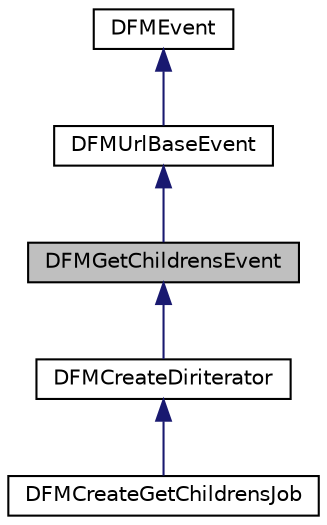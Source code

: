 digraph "DFMGetChildrensEvent"
{
  edge [fontname="Helvetica",fontsize="10",labelfontname="Helvetica",labelfontsize="10"];
  node [fontname="Helvetica",fontsize="10",shape=record];
  Node0 [label="DFMGetChildrensEvent",height=0.2,width=0.4,color="black", fillcolor="grey75", style="filled", fontcolor="black"];
  Node1 -> Node0 [dir="back",color="midnightblue",fontsize="10",style="solid",fontname="Helvetica"];
  Node1 [label="DFMUrlBaseEvent",height=0.2,width=0.4,color="black", fillcolor="white", style="filled",URL="$class_d_f_m_url_base_event.html"];
  Node2 -> Node1 [dir="back",color="midnightblue",fontsize="10",style="solid",fontname="Helvetica"];
  Node2 [label="DFMEvent",height=0.2,width=0.4,color="black", fillcolor="white", style="filled",URL="$class_d_f_m_event.html"];
  Node0 -> Node3 [dir="back",color="midnightblue",fontsize="10",style="solid",fontname="Helvetica"];
  Node3 [label="DFMCreateDiriterator",height=0.2,width=0.4,color="black", fillcolor="white", style="filled",URL="$class_d_f_m_create_diriterator.html"];
  Node3 -> Node4 [dir="back",color="midnightblue",fontsize="10",style="solid",fontname="Helvetica"];
  Node4 [label="DFMCreateGetChildrensJob",height=0.2,width=0.4,color="black", fillcolor="white", style="filled",URL="$class_d_f_m_create_get_childrens_job.html"];
}
